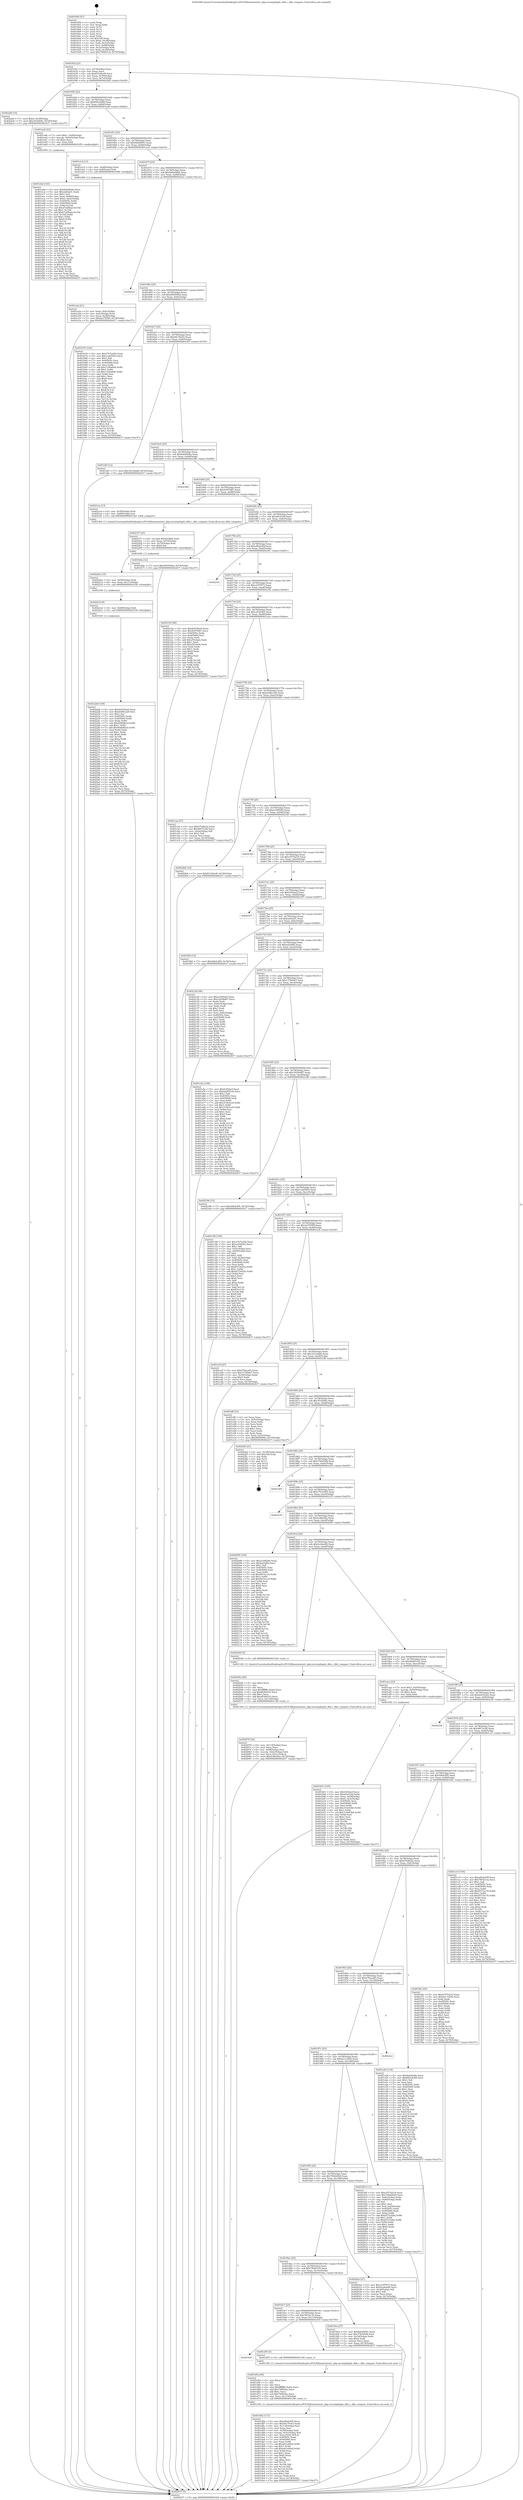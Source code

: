 digraph "0x401600" {
  label = "0x401600 (/mnt/c/Users/mathe/Desktop/tcc/POCII/binaries/extr_php-srcextpdopdo_dbh.c_dbh_compare_Final-ollvm.out::main(0))"
  labelloc = "t"
  node[shape=record]

  Entry [label="",width=0.3,height=0.3,shape=circle,fillcolor=black,style=filled]
  "0x40162f" [label="{
     0x40162f [23]\l
     | [instrs]\l
     &nbsp;&nbsp;0x40162f \<+3\>: mov -0x74(%rbp),%eax\l
     &nbsp;&nbsp;0x401632 \<+2\>: mov %eax,%ecx\l
     &nbsp;&nbsp;0x401634 \<+6\>: sub $0x83106cd9,%ecx\l
     &nbsp;&nbsp;0x40163a \<+3\>: mov %eax,-0x78(%rbp)\l
     &nbsp;&nbsp;0x40163d \<+3\>: mov %ecx,-0x7c(%rbp)\l
     &nbsp;&nbsp;0x401640 \<+6\>: je 00000000004022df \<main+0xcdf\>\l
  }"]
  "0x4022df" [label="{
     0x4022df [19]\l
     | [instrs]\l
     &nbsp;&nbsp;0x4022df \<+7\>: movl $0x0,-0x38(%rbp)\l
     &nbsp;&nbsp;0x4022e6 \<+7\>: movl $0x35cf269a,-0x74(%rbp)\l
     &nbsp;&nbsp;0x4022ed \<+5\>: jmp 0000000000402437 \<main+0xe37\>\l
  }"]
  "0x401646" [label="{
     0x401646 [22]\l
     | [instrs]\l
     &nbsp;&nbsp;0x401646 \<+5\>: jmp 000000000040164b \<main+0x4b\>\l
     &nbsp;&nbsp;0x40164b \<+3\>: mov -0x78(%rbp),%eax\l
     &nbsp;&nbsp;0x40164e \<+5\>: sub $0x840c4d49,%eax\l
     &nbsp;&nbsp;0x401653 \<+3\>: mov %eax,-0x80(%rbp)\l
     &nbsp;&nbsp;0x401656 \<+6\>: je 0000000000401ea6 \<main+0x8a6\>\l
  }"]
  Exit [label="",width=0.3,height=0.3,shape=circle,fillcolor=black,style=filled,peripheries=2]
  "0x401ea6" [label="{
     0x401ea6 [23]\l
     | [instrs]\l
     &nbsp;&nbsp;0x401ea6 \<+7\>: movl $0x1,-0x60(%rbp)\l
     &nbsp;&nbsp;0x401ead \<+4\>: movslq -0x60(%rbp),%rax\l
     &nbsp;&nbsp;0x401eb1 \<+4\>: shl $0x2,%rax\l
     &nbsp;&nbsp;0x401eb5 \<+3\>: mov %rax,%rdi\l
     &nbsp;&nbsp;0x401eb8 \<+5\>: call 0000000000401050 \<malloc@plt\>\l
     | [calls]\l
     &nbsp;&nbsp;0x401050 \{1\} (unknown)\l
  }"]
  "0x40165c" [label="{
     0x40165c [25]\l
     | [instrs]\l
     &nbsp;&nbsp;0x40165c \<+5\>: jmp 0000000000401661 \<main+0x61\>\l
     &nbsp;&nbsp;0x401661 \<+3\>: mov -0x78(%rbp),%eax\l
     &nbsp;&nbsp;0x401664 \<+5\>: sub $0x84928091,%eax\l
     &nbsp;&nbsp;0x401669 \<+6\>: mov %eax,-0x84(%rbp)\l
     &nbsp;&nbsp;0x40166f \<+6\>: je 0000000000401a1d \<main+0x41d\>\l
  }"]
  "0x402226" [label="{
     0x402226 [144]\l
     | [instrs]\l
     &nbsp;&nbsp;0x402226 \<+5\>: mov $0x4e635ee6,%eax\l
     &nbsp;&nbsp;0x40222b \<+5\>: mov $0xd3d81229,%esi\l
     &nbsp;&nbsp;0x402230 \<+2\>: mov $0x1,%cl\l
     &nbsp;&nbsp;0x402232 \<+7\>: mov 0x40505c,%edx\l
     &nbsp;&nbsp;0x402239 \<+8\>: mov 0x405060,%r8d\l
     &nbsp;&nbsp;0x402241 \<+3\>: mov %edx,%r9d\l
     &nbsp;&nbsp;0x402244 \<+7\>: sub $0x404b8b1d,%r9d\l
     &nbsp;&nbsp;0x40224b \<+4\>: sub $0x1,%r9d\l
     &nbsp;&nbsp;0x40224f \<+7\>: add $0x404b8b1d,%r9d\l
     &nbsp;&nbsp;0x402256 \<+4\>: imul %r9d,%edx\l
     &nbsp;&nbsp;0x40225a \<+3\>: and $0x1,%edx\l
     &nbsp;&nbsp;0x40225d \<+3\>: cmp $0x0,%edx\l
     &nbsp;&nbsp;0x402260 \<+4\>: sete %r10b\l
     &nbsp;&nbsp;0x402264 \<+4\>: cmp $0xa,%r8d\l
     &nbsp;&nbsp;0x402268 \<+4\>: setl %r11b\l
     &nbsp;&nbsp;0x40226c \<+3\>: mov %r10b,%bl\l
     &nbsp;&nbsp;0x40226f \<+3\>: xor $0xff,%bl\l
     &nbsp;&nbsp;0x402272 \<+3\>: mov %r11b,%r14b\l
     &nbsp;&nbsp;0x402275 \<+4\>: xor $0xff,%r14b\l
     &nbsp;&nbsp;0x402279 \<+3\>: xor $0x1,%cl\l
     &nbsp;&nbsp;0x40227c \<+3\>: mov %bl,%r15b\l
     &nbsp;&nbsp;0x40227f \<+4\>: and $0xff,%r15b\l
     &nbsp;&nbsp;0x402283 \<+3\>: and %cl,%r10b\l
     &nbsp;&nbsp;0x402286 \<+3\>: mov %r14b,%r12b\l
     &nbsp;&nbsp;0x402289 \<+4\>: and $0xff,%r12b\l
     &nbsp;&nbsp;0x40228d \<+3\>: and %cl,%r11b\l
     &nbsp;&nbsp;0x402290 \<+3\>: or %r10b,%r15b\l
     &nbsp;&nbsp;0x402293 \<+3\>: or %r11b,%r12b\l
     &nbsp;&nbsp;0x402296 \<+3\>: xor %r12b,%r15b\l
     &nbsp;&nbsp;0x402299 \<+3\>: or %r14b,%bl\l
     &nbsp;&nbsp;0x40229c \<+3\>: xor $0xff,%bl\l
     &nbsp;&nbsp;0x40229f \<+3\>: or $0x1,%cl\l
     &nbsp;&nbsp;0x4022a2 \<+2\>: and %cl,%bl\l
     &nbsp;&nbsp;0x4022a4 \<+3\>: or %bl,%r15b\l
     &nbsp;&nbsp;0x4022a7 \<+4\>: test $0x1,%r15b\l
     &nbsp;&nbsp;0x4022ab \<+3\>: cmovne %esi,%eax\l
     &nbsp;&nbsp;0x4022ae \<+3\>: mov %eax,-0x74(%rbp)\l
     &nbsp;&nbsp;0x4022b1 \<+5\>: jmp 0000000000402437 \<main+0xe37\>\l
  }"]
  "0x401a1d" [label="{
     0x401a1d [13]\l
     | [instrs]\l
     &nbsp;&nbsp;0x401a1d \<+4\>: mov -0x48(%rbp),%rax\l
     &nbsp;&nbsp;0x401a21 \<+4\>: mov 0x8(%rax),%rdi\l
     &nbsp;&nbsp;0x401a25 \<+5\>: call 0000000000401060 \<atoi@plt\>\l
     | [calls]\l
     &nbsp;&nbsp;0x401060 \{1\} (unknown)\l
  }"]
  "0x401675" [label="{
     0x401675 [25]\l
     | [instrs]\l
     &nbsp;&nbsp;0x401675 \<+5\>: jmp 000000000040167a \<main+0x7a\>\l
     &nbsp;&nbsp;0x40167a \<+3\>: mov -0x78(%rbp),%eax\l
     &nbsp;&nbsp;0x40167d \<+5\>: sub $0x8d6a49b8,%eax\l
     &nbsp;&nbsp;0x401682 \<+6\>: mov %eax,-0x88(%rbp)\l
     &nbsp;&nbsp;0x401688 \<+6\>: je 00000000004022ce \<main+0xcce\>\l
  }"]
  "0x40221d" [label="{
     0x40221d [9]\l
     | [instrs]\l
     &nbsp;&nbsp;0x40221d \<+4\>: mov -0x68(%rbp),%rdi\l
     &nbsp;&nbsp;0x402221 \<+5\>: call 0000000000401030 \<free@plt\>\l
     | [calls]\l
     &nbsp;&nbsp;0x401030 \{1\} (unknown)\l
  }"]
  "0x4022ce" [label="{
     0x4022ce\l
  }", style=dashed]
  "0x40168e" [label="{
     0x40168e [25]\l
     | [instrs]\l
     &nbsp;&nbsp;0x40168e \<+5\>: jmp 0000000000401693 \<main+0x93\>\l
     &nbsp;&nbsp;0x401693 \<+3\>: mov -0x78(%rbp),%eax\l
     &nbsp;&nbsp;0x401696 \<+5\>: sub $0x9005094a,%eax\l
     &nbsp;&nbsp;0x40169b \<+6\>: mov %eax,-0x8c(%rbp)\l
     &nbsp;&nbsp;0x4016a1 \<+6\>: je 0000000000401b76 \<main+0x576\>\l
  }"]
  "0x40220e" [label="{
     0x40220e [15]\l
     | [instrs]\l
     &nbsp;&nbsp;0x40220e \<+4\>: mov -0x58(%rbp),%rdi\l
     &nbsp;&nbsp;0x402212 \<+6\>: mov %eax,-0x11c(%rbp)\l
     &nbsp;&nbsp;0x402218 \<+5\>: call 0000000000401030 \<free@plt\>\l
     | [calls]\l
     &nbsp;&nbsp;0x401030 \{1\} (unknown)\l
  }"]
  "0x401b76" [label="{
     0x401b76 [144]\l
     | [instrs]\l
     &nbsp;&nbsp;0x401b76 \<+5\>: mov $0x37b7ed54,%eax\l
     &nbsp;&nbsp;0x401b7b \<+5\>: mov $0x1cab5953,%ecx\l
     &nbsp;&nbsp;0x401b80 \<+2\>: mov $0x1,%dl\l
     &nbsp;&nbsp;0x401b82 \<+7\>: mov 0x40505c,%esi\l
     &nbsp;&nbsp;0x401b89 \<+7\>: mov 0x405060,%edi\l
     &nbsp;&nbsp;0x401b90 \<+3\>: mov %esi,%r8d\l
     &nbsp;&nbsp;0x401b93 \<+7\>: add $0x1104ab06,%r8d\l
     &nbsp;&nbsp;0x401b9a \<+4\>: sub $0x1,%r8d\l
     &nbsp;&nbsp;0x401b9e \<+7\>: sub $0x1104ab06,%r8d\l
     &nbsp;&nbsp;0x401ba5 \<+4\>: imul %r8d,%esi\l
     &nbsp;&nbsp;0x401ba9 \<+3\>: and $0x1,%esi\l
     &nbsp;&nbsp;0x401bac \<+3\>: cmp $0x0,%esi\l
     &nbsp;&nbsp;0x401baf \<+4\>: sete %r9b\l
     &nbsp;&nbsp;0x401bb3 \<+3\>: cmp $0xa,%edi\l
     &nbsp;&nbsp;0x401bb6 \<+4\>: setl %r10b\l
     &nbsp;&nbsp;0x401bba \<+3\>: mov %r9b,%r11b\l
     &nbsp;&nbsp;0x401bbd \<+4\>: xor $0xff,%r11b\l
     &nbsp;&nbsp;0x401bc1 \<+3\>: mov %r10b,%bl\l
     &nbsp;&nbsp;0x401bc4 \<+3\>: xor $0xff,%bl\l
     &nbsp;&nbsp;0x401bc7 \<+3\>: xor $0x1,%dl\l
     &nbsp;&nbsp;0x401bca \<+3\>: mov %r11b,%r14b\l
     &nbsp;&nbsp;0x401bcd \<+4\>: and $0xff,%r14b\l
     &nbsp;&nbsp;0x401bd1 \<+3\>: and %dl,%r9b\l
     &nbsp;&nbsp;0x401bd4 \<+3\>: mov %bl,%r15b\l
     &nbsp;&nbsp;0x401bd7 \<+4\>: and $0xff,%r15b\l
     &nbsp;&nbsp;0x401bdb \<+3\>: and %dl,%r10b\l
     &nbsp;&nbsp;0x401bde \<+3\>: or %r9b,%r14b\l
     &nbsp;&nbsp;0x401be1 \<+3\>: or %r10b,%r15b\l
     &nbsp;&nbsp;0x401be4 \<+3\>: xor %r15b,%r14b\l
     &nbsp;&nbsp;0x401be7 \<+3\>: or %bl,%r11b\l
     &nbsp;&nbsp;0x401bea \<+4\>: xor $0xff,%r11b\l
     &nbsp;&nbsp;0x401bee \<+3\>: or $0x1,%dl\l
     &nbsp;&nbsp;0x401bf1 \<+3\>: and %dl,%r11b\l
     &nbsp;&nbsp;0x401bf4 \<+3\>: or %r11b,%r14b\l
     &nbsp;&nbsp;0x401bf7 \<+4\>: test $0x1,%r14b\l
     &nbsp;&nbsp;0x401bfb \<+3\>: cmovne %ecx,%eax\l
     &nbsp;&nbsp;0x401bfe \<+3\>: mov %eax,-0x74(%rbp)\l
     &nbsp;&nbsp;0x401c01 \<+5\>: jmp 0000000000402437 \<main+0xe37\>\l
  }"]
  "0x4016a7" [label="{
     0x4016a7 [25]\l
     | [instrs]\l
     &nbsp;&nbsp;0x4016a7 \<+5\>: jmp 00000000004016ac \<main+0xac\>\l
     &nbsp;&nbsp;0x4016ac \<+3\>: mov -0x78(%rbp),%eax\l
     &nbsp;&nbsp;0x4016af \<+5\>: sub $0x94c78c63,%eax\l
     &nbsp;&nbsp;0x4016b4 \<+6\>: mov %eax,-0x90(%rbp)\l
     &nbsp;&nbsp;0x4016ba \<+6\>: je 0000000000401df3 \<main+0x7f3\>\l
  }"]
  "0x4021f7" [label="{
     0x4021f7 [23]\l
     | [instrs]\l
     &nbsp;&nbsp;0x4021f7 \<+10\>: movabs $0x4030b6,%rdi\l
     &nbsp;&nbsp;0x402201 \<+3\>: mov %eax,-0x70(%rbp)\l
     &nbsp;&nbsp;0x402204 \<+3\>: mov -0x70(%rbp),%esi\l
     &nbsp;&nbsp;0x402207 \<+2\>: mov $0x0,%al\l
     &nbsp;&nbsp;0x402209 \<+5\>: call 0000000000401040 \<printf@plt\>\l
     | [calls]\l
     &nbsp;&nbsp;0x401040 \{1\} (unknown)\l
  }"]
  "0x401df3" [label="{
     0x401df3 [12]\l
     | [instrs]\l
     &nbsp;&nbsp;0x401df3 \<+7\>: movl $0x3233eddd,-0x74(%rbp)\l
     &nbsp;&nbsp;0x401dfa \<+5\>: jmp 0000000000402437 \<main+0xe37\>\l
  }"]
  "0x4016c0" [label="{
     0x4016c0 [25]\l
     | [instrs]\l
     &nbsp;&nbsp;0x4016c0 \<+5\>: jmp 00000000004016c5 \<main+0xc5\>\l
     &nbsp;&nbsp;0x4016c5 \<+3\>: mov -0x78(%rbp),%eax\l
     &nbsp;&nbsp;0x4016c8 \<+5\>: sub $0x9a929e8a,%eax\l
     &nbsp;&nbsp;0x4016cd \<+6\>: mov %eax,-0x94(%rbp)\l
     &nbsp;&nbsp;0x4016d3 \<+6\>: je 000000000040239b \<main+0xd9b\>\l
  }"]
  "0x402076" [label="{
     0x402076 [32]\l
     | [instrs]\l
     &nbsp;&nbsp;0x402076 \<+6\>: mov -0x118(%rbp),%ecx\l
     &nbsp;&nbsp;0x40207c \<+3\>: imul %eax,%ecx\l
     &nbsp;&nbsp;0x40207f \<+4\>: mov -0x68(%rbp),%rsi\l
     &nbsp;&nbsp;0x402083 \<+4\>: movslq -0x6c(%rbp),%rdi\l
     &nbsp;&nbsp;0x402087 \<+3\>: mov %ecx,(%rsi,%rdi,4)\l
     &nbsp;&nbsp;0x40208a \<+7\>: movl $0x4c86e92a,-0x74(%rbp)\l
     &nbsp;&nbsp;0x402091 \<+5\>: jmp 0000000000402437 \<main+0xe37\>\l
  }"]
  "0x40239b" [label="{
     0x40239b\l
  }", style=dashed]
  "0x4016d9" [label="{
     0x4016d9 [25]\l
     | [instrs]\l
     &nbsp;&nbsp;0x4016d9 \<+5\>: jmp 00000000004016de \<main+0xde\>\l
     &nbsp;&nbsp;0x4016de \<+3\>: mov -0x78(%rbp),%eax\l
     &nbsp;&nbsp;0x4016e1 \<+5\>: sub $0x9c879df1,%eax\l
     &nbsp;&nbsp;0x4016e6 \<+6\>: mov %eax,-0x98(%rbp)\l
     &nbsp;&nbsp;0x4016ec \<+6\>: je 00000000004021ea \<main+0xbea\>\l
  }"]
  "0x40204e" [label="{
     0x40204e [40]\l
     | [instrs]\l
     &nbsp;&nbsp;0x40204e \<+5\>: mov $0x2,%ecx\l
     &nbsp;&nbsp;0x402053 \<+1\>: cltd\l
     &nbsp;&nbsp;0x402054 \<+2\>: idiv %ecx\l
     &nbsp;&nbsp;0x402056 \<+6\>: imul $0xfffffffe,%edx,%ecx\l
     &nbsp;&nbsp;0x40205c \<+6\>: sub $0xdf394210,%ecx\l
     &nbsp;&nbsp;0x402062 \<+3\>: add $0x1,%ecx\l
     &nbsp;&nbsp;0x402065 \<+6\>: add $0xdf394210,%ecx\l
     &nbsp;&nbsp;0x40206b \<+6\>: mov %ecx,-0x118(%rbp)\l
     &nbsp;&nbsp;0x402071 \<+5\>: call 0000000000401160 \<next_i\>\l
     | [calls]\l
     &nbsp;&nbsp;0x401160 \{1\} (/mnt/c/Users/mathe/Desktop/tcc/POCII/binaries/extr_php-srcextpdopdo_dbh.c_dbh_compare_Final-ollvm.out::next_i)\l
  }"]
  "0x4021ea" [label="{
     0x4021ea [13]\l
     | [instrs]\l
     &nbsp;&nbsp;0x4021ea \<+4\>: mov -0x58(%rbp),%rdi\l
     &nbsp;&nbsp;0x4021ee \<+4\>: mov -0x68(%rbp),%rsi\l
     &nbsp;&nbsp;0x4021f2 \<+5\>: call 00000000004015e0 \<dbh_compare\>\l
     | [calls]\l
     &nbsp;&nbsp;0x4015e0 \{1\} (/mnt/c/Users/mathe/Desktop/tcc/POCII/binaries/extr_php-srcextpdopdo_dbh.c_dbh_compare_Final-ollvm.out::dbh_compare)\l
  }"]
  "0x4016f2" [label="{
     0x4016f2 [25]\l
     | [instrs]\l
     &nbsp;&nbsp;0x4016f2 \<+5\>: jmp 00000000004016f7 \<main+0xf7\>\l
     &nbsp;&nbsp;0x4016f7 \<+3\>: mov -0x78(%rbp),%eax\l
     &nbsp;&nbsp;0x4016fa \<+5\>: sub $0xa810cfaf,%eax\l
     &nbsp;&nbsp;0x4016ff \<+6\>: mov %eax,-0x9c(%rbp)\l
     &nbsp;&nbsp;0x401705 \<+6\>: je 0000000000401b6a \<main+0x56a\>\l
  }"]
  "0x401ebd" [label="{
     0x401ebd [163]\l
     | [instrs]\l
     &nbsp;&nbsp;0x401ebd \<+5\>: mov $0x9a929e8a,%ecx\l
     &nbsp;&nbsp;0x401ec2 \<+5\>: mov $0x2a9e2d1,%edx\l
     &nbsp;&nbsp;0x401ec7 \<+3\>: mov $0x1,%sil\l
     &nbsp;&nbsp;0x401eca \<+4\>: mov %rax,-0x68(%rbp)\l
     &nbsp;&nbsp;0x401ece \<+7\>: movl $0x0,-0x6c(%rbp)\l
     &nbsp;&nbsp;0x401ed5 \<+8\>: mov 0x40505c,%r8d\l
     &nbsp;&nbsp;0x401edd \<+8\>: mov 0x405060,%r9d\l
     &nbsp;&nbsp;0x401ee5 \<+3\>: mov %r8d,%r10d\l
     &nbsp;&nbsp;0x401ee8 \<+7\>: sub $0xb7ebfbad,%r10d\l
     &nbsp;&nbsp;0x401eef \<+4\>: sub $0x1,%r10d\l
     &nbsp;&nbsp;0x401ef3 \<+7\>: add $0xb7ebfbad,%r10d\l
     &nbsp;&nbsp;0x401efa \<+4\>: imul %r10d,%r8d\l
     &nbsp;&nbsp;0x401efe \<+4\>: and $0x1,%r8d\l
     &nbsp;&nbsp;0x401f02 \<+4\>: cmp $0x0,%r8d\l
     &nbsp;&nbsp;0x401f06 \<+4\>: sete %r11b\l
     &nbsp;&nbsp;0x401f0a \<+4\>: cmp $0xa,%r9d\l
     &nbsp;&nbsp;0x401f0e \<+3\>: setl %bl\l
     &nbsp;&nbsp;0x401f11 \<+3\>: mov %r11b,%r14b\l
     &nbsp;&nbsp;0x401f14 \<+4\>: xor $0xff,%r14b\l
     &nbsp;&nbsp;0x401f18 \<+3\>: mov %bl,%r15b\l
     &nbsp;&nbsp;0x401f1b \<+4\>: xor $0xff,%r15b\l
     &nbsp;&nbsp;0x401f1f \<+4\>: xor $0x1,%sil\l
     &nbsp;&nbsp;0x401f23 \<+3\>: mov %r14b,%r12b\l
     &nbsp;&nbsp;0x401f26 \<+4\>: and $0xff,%r12b\l
     &nbsp;&nbsp;0x401f2a \<+3\>: and %sil,%r11b\l
     &nbsp;&nbsp;0x401f2d \<+3\>: mov %r15b,%r13b\l
     &nbsp;&nbsp;0x401f30 \<+4\>: and $0xff,%r13b\l
     &nbsp;&nbsp;0x401f34 \<+3\>: and %sil,%bl\l
     &nbsp;&nbsp;0x401f37 \<+3\>: or %r11b,%r12b\l
     &nbsp;&nbsp;0x401f3a \<+3\>: or %bl,%r13b\l
     &nbsp;&nbsp;0x401f3d \<+3\>: xor %r13b,%r12b\l
     &nbsp;&nbsp;0x401f40 \<+3\>: or %r15b,%r14b\l
     &nbsp;&nbsp;0x401f43 \<+4\>: xor $0xff,%r14b\l
     &nbsp;&nbsp;0x401f47 \<+4\>: or $0x1,%sil\l
     &nbsp;&nbsp;0x401f4b \<+3\>: and %sil,%r14b\l
     &nbsp;&nbsp;0x401f4e \<+3\>: or %r14b,%r12b\l
     &nbsp;&nbsp;0x401f51 \<+4\>: test $0x1,%r12b\l
     &nbsp;&nbsp;0x401f55 \<+3\>: cmovne %edx,%ecx\l
     &nbsp;&nbsp;0x401f58 \<+3\>: mov %ecx,-0x74(%rbp)\l
     &nbsp;&nbsp;0x401f5b \<+5\>: jmp 0000000000402437 \<main+0xe37\>\l
  }"]
  "0x401b6a" [label="{
     0x401b6a [12]\l
     | [instrs]\l
     &nbsp;&nbsp;0x401b6a \<+7\>: movl $0x9005094a,-0x74(%rbp)\l
     &nbsp;&nbsp;0x401b71 \<+5\>: jmp 0000000000402437 \<main+0xe37\>\l
  }"]
  "0x40170b" [label="{
     0x40170b [25]\l
     | [instrs]\l
     &nbsp;&nbsp;0x40170b \<+5\>: jmp 0000000000401710 \<main+0x110\>\l
     &nbsp;&nbsp;0x401710 \<+3\>: mov -0x78(%rbp),%eax\l
     &nbsp;&nbsp;0x401713 \<+5\>: sub $0xa9b2e65f,%eax\l
     &nbsp;&nbsp;0x401718 \<+6\>: mov %eax,-0xa0(%rbp)\l
     &nbsp;&nbsp;0x40171e \<+6\>: je 0000000000402341 \<main+0xd41\>\l
  }"]
  "0x401d82" [label="{
     0x401d82 [113]\l
     | [instrs]\l
     &nbsp;&nbsp;0x401d82 \<+5\>: mov $0xa9b2e65f,%ecx\l
     &nbsp;&nbsp;0x401d87 \<+5\>: mov $0x94c78c63,%edx\l
     &nbsp;&nbsp;0x401d8c \<+6\>: mov -0x114(%rbp),%esi\l
     &nbsp;&nbsp;0x401d92 \<+3\>: imul %eax,%esi\l
     &nbsp;&nbsp;0x401d95 \<+4\>: mov -0x58(%rbp),%rdi\l
     &nbsp;&nbsp;0x401d99 \<+4\>: movslq -0x5c(%rbp),%r8\l
     &nbsp;&nbsp;0x401d9d \<+4\>: mov %esi,(%rdi,%r8,4)\l
     &nbsp;&nbsp;0x401da1 \<+7\>: mov 0x40505c,%eax\l
     &nbsp;&nbsp;0x401da8 \<+7\>: mov 0x405060,%esi\l
     &nbsp;&nbsp;0x401daf \<+3\>: mov %eax,%r9d\l
     &nbsp;&nbsp;0x401db2 \<+7\>: sub $0xa61e40ed,%r9d\l
     &nbsp;&nbsp;0x401db9 \<+4\>: sub $0x1,%r9d\l
     &nbsp;&nbsp;0x401dbd \<+7\>: add $0xa61e40ed,%r9d\l
     &nbsp;&nbsp;0x401dc4 \<+4\>: imul %r9d,%eax\l
     &nbsp;&nbsp;0x401dc8 \<+3\>: and $0x1,%eax\l
     &nbsp;&nbsp;0x401dcb \<+3\>: cmp $0x0,%eax\l
     &nbsp;&nbsp;0x401dce \<+4\>: sete %r10b\l
     &nbsp;&nbsp;0x401dd2 \<+3\>: cmp $0xa,%esi\l
     &nbsp;&nbsp;0x401dd5 \<+4\>: setl %r11b\l
     &nbsp;&nbsp;0x401dd9 \<+3\>: mov %r10b,%bl\l
     &nbsp;&nbsp;0x401ddc \<+3\>: and %r11b,%bl\l
     &nbsp;&nbsp;0x401ddf \<+3\>: xor %r11b,%r10b\l
     &nbsp;&nbsp;0x401de2 \<+3\>: or %r10b,%bl\l
     &nbsp;&nbsp;0x401de5 \<+3\>: test $0x1,%bl\l
     &nbsp;&nbsp;0x401de8 \<+3\>: cmovne %edx,%ecx\l
     &nbsp;&nbsp;0x401deb \<+3\>: mov %ecx,-0x74(%rbp)\l
     &nbsp;&nbsp;0x401dee \<+5\>: jmp 0000000000402437 \<main+0xe37\>\l
  }"]
  "0x402341" [label="{
     0x402341\l
  }", style=dashed]
  "0x401724" [label="{
     0x401724 [25]\l
     | [instrs]\l
     &nbsp;&nbsp;0x401724 \<+5\>: jmp 0000000000401729 \<main+0x129\>\l
     &nbsp;&nbsp;0x401729 \<+3\>: mov -0x78(%rbp),%eax\l
     &nbsp;&nbsp;0x40172c \<+5\>: sub $0xc23f7873,%eax\l
     &nbsp;&nbsp;0x401731 \<+6\>: mov %eax,-0xa4(%rbp)\l
     &nbsp;&nbsp;0x401737 \<+6\>: je 0000000000402192 \<main+0xb92\>\l
  }"]
  "0x401d5a" [label="{
     0x401d5a [40]\l
     | [instrs]\l
     &nbsp;&nbsp;0x401d5a \<+5\>: mov $0x2,%ecx\l
     &nbsp;&nbsp;0x401d5f \<+1\>: cltd\l
     &nbsp;&nbsp;0x401d60 \<+2\>: idiv %ecx\l
     &nbsp;&nbsp;0x401d62 \<+6\>: imul $0xfffffffe,%edx,%ecx\l
     &nbsp;&nbsp;0x401d68 \<+6\>: add $0x749fc6ac,%ecx\l
     &nbsp;&nbsp;0x401d6e \<+3\>: add $0x1,%ecx\l
     &nbsp;&nbsp;0x401d71 \<+6\>: sub $0x749fc6ac,%ecx\l
     &nbsp;&nbsp;0x401d77 \<+6\>: mov %ecx,-0x114(%rbp)\l
     &nbsp;&nbsp;0x401d7d \<+5\>: call 0000000000401160 \<next_i\>\l
     | [calls]\l
     &nbsp;&nbsp;0x401160 \{1\} (/mnt/c/Users/mathe/Desktop/tcc/POCII/binaries/extr_php-srcextpdopdo_dbh.c_dbh_compare_Final-ollvm.out::next_i)\l
  }"]
  "0x402192" [label="{
     0x402192 [88]\l
     | [instrs]\l
     &nbsp;&nbsp;0x402192 \<+5\>: mov $0x4e635ee6,%eax\l
     &nbsp;&nbsp;0x402197 \<+5\>: mov $0x9c879df1,%ecx\l
     &nbsp;&nbsp;0x40219c \<+7\>: mov 0x40505c,%edx\l
     &nbsp;&nbsp;0x4021a3 \<+7\>: mov 0x405060,%esi\l
     &nbsp;&nbsp;0x4021aa \<+2\>: mov %edx,%edi\l
     &nbsp;&nbsp;0x4021ac \<+6\>: add $0xe5f1deda,%edi\l
     &nbsp;&nbsp;0x4021b2 \<+3\>: sub $0x1,%edi\l
     &nbsp;&nbsp;0x4021b5 \<+6\>: sub $0xe5f1deda,%edi\l
     &nbsp;&nbsp;0x4021bb \<+3\>: imul %edi,%edx\l
     &nbsp;&nbsp;0x4021be \<+3\>: and $0x1,%edx\l
     &nbsp;&nbsp;0x4021c1 \<+3\>: cmp $0x0,%edx\l
     &nbsp;&nbsp;0x4021c4 \<+4\>: sete %r8b\l
     &nbsp;&nbsp;0x4021c8 \<+3\>: cmp $0xa,%esi\l
     &nbsp;&nbsp;0x4021cb \<+4\>: setl %r9b\l
     &nbsp;&nbsp;0x4021cf \<+3\>: mov %r8b,%r10b\l
     &nbsp;&nbsp;0x4021d2 \<+3\>: and %r9b,%r10b\l
     &nbsp;&nbsp;0x4021d5 \<+3\>: xor %r9b,%r8b\l
     &nbsp;&nbsp;0x4021d8 \<+3\>: or %r8b,%r10b\l
     &nbsp;&nbsp;0x4021db \<+4\>: test $0x1,%r10b\l
     &nbsp;&nbsp;0x4021df \<+3\>: cmovne %ecx,%eax\l
     &nbsp;&nbsp;0x4021e2 \<+3\>: mov %eax,-0x74(%rbp)\l
     &nbsp;&nbsp;0x4021e5 \<+5\>: jmp 0000000000402437 \<main+0xe37\>\l
  }"]
  "0x40173d" [label="{
     0x40173d [25]\l
     | [instrs]\l
     &nbsp;&nbsp;0x40173d \<+5\>: jmp 0000000000401742 \<main+0x142\>\l
     &nbsp;&nbsp;0x401742 \<+3\>: mov -0x78(%rbp),%eax\l
     &nbsp;&nbsp;0x401745 \<+5\>: sub $0xcd1fd3b5,%eax\l
     &nbsp;&nbsp;0x40174a \<+6\>: mov %eax,-0xa8(%rbp)\l
     &nbsp;&nbsp;0x401750 \<+6\>: je 0000000000401caa \<main+0x6aa\>\l
  }"]
  "0x4019e0" [label="{
     0x4019e0\l
  }", style=dashed]
  "0x401caa" [label="{
     0x401caa [27]\l
     | [instrs]\l
     &nbsp;&nbsp;0x401caa \<+5\>: mov $0x670dfe22,%eax\l
     &nbsp;&nbsp;0x401caf \<+5\>: mov $0x4f672c94,%ecx\l
     &nbsp;&nbsp;0x401cb4 \<+3\>: mov -0x2a(%rbp),%dl\l
     &nbsp;&nbsp;0x401cb7 \<+3\>: test $0x1,%dl\l
     &nbsp;&nbsp;0x401cba \<+3\>: cmovne %ecx,%eax\l
     &nbsp;&nbsp;0x401cbd \<+3\>: mov %eax,-0x74(%rbp)\l
     &nbsp;&nbsp;0x401cc0 \<+5\>: jmp 0000000000402437 \<main+0xe37\>\l
  }"]
  "0x401756" [label="{
     0x401756 [25]\l
     | [instrs]\l
     &nbsp;&nbsp;0x401756 \<+5\>: jmp 000000000040175b \<main+0x15b\>\l
     &nbsp;&nbsp;0x40175b \<+3\>: mov -0x78(%rbp),%eax\l
     &nbsp;&nbsp;0x40175e \<+5\>: sub $0xd3d81229,%eax\l
     &nbsp;&nbsp;0x401763 \<+6\>: mov %eax,-0xac(%rbp)\l
     &nbsp;&nbsp;0x401769 \<+6\>: je 00000000004022b6 \<main+0xcb6\>\l
  }"]
  "0x401d55" [label="{
     0x401d55 [5]\l
     | [instrs]\l
     &nbsp;&nbsp;0x401d55 \<+5\>: call 0000000000401160 \<next_i\>\l
     | [calls]\l
     &nbsp;&nbsp;0x401160 \{1\} (/mnt/c/Users/mathe/Desktop/tcc/POCII/binaries/extr_php-srcextpdopdo_dbh.c_dbh_compare_Final-ollvm.out::next_i)\l
  }"]
  "0x4022b6" [label="{
     0x4022b6 [12]\l
     | [instrs]\l
     &nbsp;&nbsp;0x4022b6 \<+7\>: movl $0x83106cd9,-0x74(%rbp)\l
     &nbsp;&nbsp;0x4022bd \<+5\>: jmp 0000000000402437 \<main+0xe37\>\l
  }"]
  "0x40176f" [label="{
     0x40176f [25]\l
     | [instrs]\l
     &nbsp;&nbsp;0x40176f \<+5\>: jmp 0000000000401774 \<main+0x174\>\l
     &nbsp;&nbsp;0x401774 \<+3\>: mov -0x78(%rbp),%eax\l
     &nbsp;&nbsp;0x401777 \<+5\>: sub $0xe109f240,%eax\l
     &nbsp;&nbsp;0x40177c \<+6\>: mov %eax,-0xb0(%rbp)\l
     &nbsp;&nbsp;0x401782 \<+6\>: je 00000000004023d5 \<main+0xdd5\>\l
  }"]
  "0x401b01" [label="{
     0x401b01 [105]\l
     | [instrs]\l
     &nbsp;&nbsp;0x401b01 \<+5\>: mov $0xfc45dacf,%ecx\l
     &nbsp;&nbsp;0x401b06 \<+5\>: mov $0xa810cfaf,%edx\l
     &nbsp;&nbsp;0x401b0b \<+4\>: mov %rax,-0x58(%rbp)\l
     &nbsp;&nbsp;0x401b0f \<+7\>: movl $0x0,-0x5c(%rbp)\l
     &nbsp;&nbsp;0x401b16 \<+7\>: mov 0x40505c,%esi\l
     &nbsp;&nbsp;0x401b1d \<+8\>: mov 0x405060,%r8d\l
     &nbsp;&nbsp;0x401b25 \<+3\>: mov %esi,%r9d\l
     &nbsp;&nbsp;0x401b28 \<+7\>: add $0x314e93b0,%r9d\l
     &nbsp;&nbsp;0x401b2f \<+4\>: sub $0x1,%r9d\l
     &nbsp;&nbsp;0x401b33 \<+7\>: sub $0x314e93b0,%r9d\l
     &nbsp;&nbsp;0x401b3a \<+4\>: imul %r9d,%esi\l
     &nbsp;&nbsp;0x401b3e \<+3\>: and $0x1,%esi\l
     &nbsp;&nbsp;0x401b41 \<+3\>: cmp $0x0,%esi\l
     &nbsp;&nbsp;0x401b44 \<+4\>: sete %r10b\l
     &nbsp;&nbsp;0x401b48 \<+4\>: cmp $0xa,%r8d\l
     &nbsp;&nbsp;0x401b4c \<+4\>: setl %r11b\l
     &nbsp;&nbsp;0x401b50 \<+3\>: mov %r10b,%bl\l
     &nbsp;&nbsp;0x401b53 \<+3\>: and %r11b,%bl\l
     &nbsp;&nbsp;0x401b56 \<+3\>: xor %r11b,%r10b\l
     &nbsp;&nbsp;0x401b59 \<+3\>: or %r10b,%bl\l
     &nbsp;&nbsp;0x401b5c \<+3\>: test $0x1,%bl\l
     &nbsp;&nbsp;0x401b5f \<+3\>: cmovne %edx,%ecx\l
     &nbsp;&nbsp;0x401b62 \<+3\>: mov %ecx,-0x74(%rbp)\l
     &nbsp;&nbsp;0x401b65 \<+5\>: jmp 0000000000402437 \<main+0xe37\>\l
  }"]
  "0x4023d5" [label="{
     0x4023d5\l
  }", style=dashed]
  "0x401788" [label="{
     0x401788 [25]\l
     | [instrs]\l
     &nbsp;&nbsp;0x401788 \<+5\>: jmp 000000000040178d \<main+0x18d\>\l
     &nbsp;&nbsp;0x40178d \<+3\>: mov -0x78(%rbp),%eax\l
     &nbsp;&nbsp;0x401790 \<+5\>: sub $0xe557b218,%eax\l
     &nbsp;&nbsp;0x401795 \<+6\>: mov %eax,-0xb4(%rbp)\l
     &nbsp;&nbsp;0x40179b \<+6\>: je 00000000004023c9 \<main+0xdc9\>\l
  }"]
  "0x401a2a" [label="{
     0x401a2a [21]\l
     | [instrs]\l
     &nbsp;&nbsp;0x401a2a \<+3\>: mov %eax,-0x4c(%rbp)\l
     &nbsp;&nbsp;0x401a2d \<+3\>: mov -0x4c(%rbp),%eax\l
     &nbsp;&nbsp;0x401a30 \<+3\>: mov %eax,-0x30(%rbp)\l
     &nbsp;&nbsp;0x401a33 \<+7\>: movl $0x2a3785f9,-0x74(%rbp)\l
     &nbsp;&nbsp;0x401a3a \<+5\>: jmp 0000000000402437 \<main+0xe37\>\l
  }"]
  "0x4023c9" [label="{
     0x4023c9\l
  }", style=dashed]
  "0x4017a1" [label="{
     0x4017a1 [25]\l
     | [instrs]\l
     &nbsp;&nbsp;0x4017a1 \<+5\>: jmp 00000000004017a6 \<main+0x1a6\>\l
     &nbsp;&nbsp;0x4017a6 \<+3\>: mov -0x78(%rbp),%eax\l
     &nbsp;&nbsp;0x4017a9 \<+5\>: sub $0xfc45dacf,%eax\l
     &nbsp;&nbsp;0x4017ae \<+6\>: mov %eax,-0xb8(%rbp)\l
     &nbsp;&nbsp;0x4017b4 \<+6\>: je 0000000000402307 \<main+0xd07\>\l
  }"]
  "0x401600" [label="{
     0x401600 [47]\l
     | [instrs]\l
     &nbsp;&nbsp;0x401600 \<+1\>: push %rbp\l
     &nbsp;&nbsp;0x401601 \<+3\>: mov %rsp,%rbp\l
     &nbsp;&nbsp;0x401604 \<+2\>: push %r15\l
     &nbsp;&nbsp;0x401606 \<+2\>: push %r14\l
     &nbsp;&nbsp;0x401608 \<+2\>: push %r13\l
     &nbsp;&nbsp;0x40160a \<+2\>: push %r12\l
     &nbsp;&nbsp;0x40160c \<+1\>: push %rbx\l
     &nbsp;&nbsp;0x40160d \<+7\>: sub $0x108,%rsp\l
     &nbsp;&nbsp;0x401614 \<+7\>: movl $0x0,-0x38(%rbp)\l
     &nbsp;&nbsp;0x40161b \<+3\>: mov %edi,-0x3c(%rbp)\l
     &nbsp;&nbsp;0x40161e \<+4\>: mov %rsi,-0x48(%rbp)\l
     &nbsp;&nbsp;0x401622 \<+3\>: mov -0x3c(%rbp),%edi\l
     &nbsp;&nbsp;0x401625 \<+3\>: mov %edi,-0x34(%rbp)\l
     &nbsp;&nbsp;0x401628 \<+7\>: movl $0x798491c8,-0x74(%rbp)\l
  }"]
  "0x402307" [label="{
     0x402307\l
  }", style=dashed]
  "0x4017ba" [label="{
     0x4017ba [25]\l
     | [instrs]\l
     &nbsp;&nbsp;0x4017ba \<+5\>: jmp 00000000004017bf \<main+0x1bf\>\l
     &nbsp;&nbsp;0x4017bf \<+3\>: mov -0x78(%rbp),%eax\l
     &nbsp;&nbsp;0x4017c2 \<+5\>: sub $0x2a9e2d1,%eax\l
     &nbsp;&nbsp;0x4017c7 \<+6\>: mov %eax,-0xbc(%rbp)\l
     &nbsp;&nbsp;0x4017cd \<+6\>: je 0000000000401f60 \<main+0x960\>\l
  }"]
  "0x402437" [label="{
     0x402437 [5]\l
     | [instrs]\l
     &nbsp;&nbsp;0x402437 \<+5\>: jmp 000000000040162f \<main+0x2f\>\l
  }"]
  "0x401f60" [label="{
     0x401f60 [12]\l
     | [instrs]\l
     &nbsp;&nbsp;0x401f60 \<+7\>: movl $0x5db4c8f5,-0x74(%rbp)\l
     &nbsp;&nbsp;0x401f67 \<+5\>: jmp 0000000000402437 \<main+0xe37\>\l
  }"]
  "0x4017d3" [label="{
     0x4017d3 [25]\l
     | [instrs]\l
     &nbsp;&nbsp;0x4017d3 \<+5\>: jmp 00000000004017d8 \<main+0x1d8\>\l
     &nbsp;&nbsp;0x4017d8 \<+3\>: mov -0x78(%rbp),%eax\l
     &nbsp;&nbsp;0x4017db \<+5\>: sub $0xfad3d66,%eax\l
     &nbsp;&nbsp;0x4017e0 \<+6\>: mov %eax,-0xc0(%rbp)\l
     &nbsp;&nbsp;0x4017e6 \<+6\>: je 0000000000402126 \<main+0xb26\>\l
  }"]
  "0x4019c7" [label="{
     0x4019c7 [25]\l
     | [instrs]\l
     &nbsp;&nbsp;0x4019c7 \<+5\>: jmp 00000000004019cc \<main+0x3cc\>\l
     &nbsp;&nbsp;0x4019cc \<+3\>: mov -0x78(%rbp),%eax\l
     &nbsp;&nbsp;0x4019cf \<+5\>: sub $0x7f01b13a,%eax\l
     &nbsp;&nbsp;0x4019d4 \<+6\>: mov %eax,-0x110(%rbp)\l
     &nbsp;&nbsp;0x4019da \<+6\>: je 0000000000401d55 \<main+0x755\>\l
  }"]
  "0x402126" [label="{
     0x402126 [96]\l
     | [instrs]\l
     &nbsp;&nbsp;0x402126 \<+5\>: mov $0xe109f240,%eax\l
     &nbsp;&nbsp;0x40212b \<+5\>: mov $0x16256d67,%ecx\l
     &nbsp;&nbsp;0x402130 \<+2\>: xor %edx,%edx\l
     &nbsp;&nbsp;0x402132 \<+3\>: mov -0x6c(%rbp),%esi\l
     &nbsp;&nbsp;0x402135 \<+2\>: mov %edx,%edi\l
     &nbsp;&nbsp;0x402137 \<+3\>: sub $0x1,%edi\l
     &nbsp;&nbsp;0x40213a \<+2\>: sub %edi,%esi\l
     &nbsp;&nbsp;0x40213c \<+3\>: mov %esi,-0x6c(%rbp)\l
     &nbsp;&nbsp;0x40213f \<+7\>: mov 0x40505c,%esi\l
     &nbsp;&nbsp;0x402146 \<+7\>: mov 0x405060,%edi\l
     &nbsp;&nbsp;0x40214d \<+3\>: sub $0x1,%edx\l
     &nbsp;&nbsp;0x402150 \<+3\>: mov %esi,%r8d\l
     &nbsp;&nbsp;0x402153 \<+3\>: add %edx,%r8d\l
     &nbsp;&nbsp;0x402156 \<+4\>: imul %r8d,%esi\l
     &nbsp;&nbsp;0x40215a \<+3\>: and $0x1,%esi\l
     &nbsp;&nbsp;0x40215d \<+3\>: cmp $0x0,%esi\l
     &nbsp;&nbsp;0x402160 \<+4\>: sete %r9b\l
     &nbsp;&nbsp;0x402164 \<+3\>: cmp $0xa,%edi\l
     &nbsp;&nbsp;0x402167 \<+4\>: setl %r10b\l
     &nbsp;&nbsp;0x40216b \<+3\>: mov %r9b,%r11b\l
     &nbsp;&nbsp;0x40216e \<+3\>: and %r10b,%r11b\l
     &nbsp;&nbsp;0x402171 \<+3\>: xor %r10b,%r9b\l
     &nbsp;&nbsp;0x402174 \<+3\>: or %r9b,%r11b\l
     &nbsp;&nbsp;0x402177 \<+4\>: test $0x1,%r11b\l
     &nbsp;&nbsp;0x40217b \<+3\>: cmovne %ecx,%eax\l
     &nbsp;&nbsp;0x40217e \<+3\>: mov %eax,-0x74(%rbp)\l
     &nbsp;&nbsp;0x402181 \<+5\>: jmp 0000000000402437 \<main+0xe37\>\l
  }"]
  "0x4017ec" [label="{
     0x4017ec [25]\l
     | [instrs]\l
     &nbsp;&nbsp;0x4017ec \<+5\>: jmp 00000000004017f1 \<main+0x1f1\>\l
     &nbsp;&nbsp;0x4017f1 \<+3\>: mov -0x78(%rbp),%eax\l
     &nbsp;&nbsp;0x4017f4 \<+5\>: sub $0x13760de7,%eax\l
     &nbsp;&nbsp;0x4017f9 \<+6\>: mov %eax,-0xc4(%rbp)\l
     &nbsp;&nbsp;0x4017ff \<+6\>: je 0000000000401a5a \<main+0x45a\>\l
  }"]
  "0x4019ea" [label="{
     0x4019ea [27]\l
     | [instrs]\l
     &nbsp;&nbsp;0x4019ea \<+5\>: mov $0x84928091,%eax\l
     &nbsp;&nbsp;0x4019ef \<+5\>: mov $0x378c65d8,%ecx\l
     &nbsp;&nbsp;0x4019f4 \<+3\>: mov -0x34(%rbp),%edx\l
     &nbsp;&nbsp;0x4019f7 \<+3\>: cmp $0x2,%edx\l
     &nbsp;&nbsp;0x4019fa \<+3\>: cmovne %ecx,%eax\l
     &nbsp;&nbsp;0x4019fd \<+3\>: mov %eax,-0x74(%rbp)\l
     &nbsp;&nbsp;0x401a00 \<+5\>: jmp 0000000000402437 \<main+0xe37\>\l
  }"]
  "0x401a5a" [label="{
     0x401a5a [144]\l
     | [instrs]\l
     &nbsp;&nbsp;0x401a5a \<+5\>: mov $0xfc45dacf,%eax\l
     &nbsp;&nbsp;0x401a5f \<+5\>: mov $0x4d265102,%ecx\l
     &nbsp;&nbsp;0x401a64 \<+2\>: mov $0x1,%dl\l
     &nbsp;&nbsp;0x401a66 \<+7\>: mov 0x40505c,%esi\l
     &nbsp;&nbsp;0x401a6d \<+7\>: mov 0x405060,%edi\l
     &nbsp;&nbsp;0x401a74 \<+3\>: mov %esi,%r8d\l
     &nbsp;&nbsp;0x401a77 \<+7\>: add $0x315b3ce9,%r8d\l
     &nbsp;&nbsp;0x401a7e \<+4\>: sub $0x1,%r8d\l
     &nbsp;&nbsp;0x401a82 \<+7\>: sub $0x315b3ce9,%r8d\l
     &nbsp;&nbsp;0x401a89 \<+4\>: imul %r8d,%esi\l
     &nbsp;&nbsp;0x401a8d \<+3\>: and $0x1,%esi\l
     &nbsp;&nbsp;0x401a90 \<+3\>: cmp $0x0,%esi\l
     &nbsp;&nbsp;0x401a93 \<+4\>: sete %r9b\l
     &nbsp;&nbsp;0x401a97 \<+3\>: cmp $0xa,%edi\l
     &nbsp;&nbsp;0x401a9a \<+4\>: setl %r10b\l
     &nbsp;&nbsp;0x401a9e \<+3\>: mov %r9b,%r11b\l
     &nbsp;&nbsp;0x401aa1 \<+4\>: xor $0xff,%r11b\l
     &nbsp;&nbsp;0x401aa5 \<+3\>: mov %r10b,%bl\l
     &nbsp;&nbsp;0x401aa8 \<+3\>: xor $0xff,%bl\l
     &nbsp;&nbsp;0x401aab \<+3\>: xor $0x1,%dl\l
     &nbsp;&nbsp;0x401aae \<+3\>: mov %r11b,%r14b\l
     &nbsp;&nbsp;0x401ab1 \<+4\>: and $0xff,%r14b\l
     &nbsp;&nbsp;0x401ab5 \<+3\>: and %dl,%r9b\l
     &nbsp;&nbsp;0x401ab8 \<+3\>: mov %bl,%r15b\l
     &nbsp;&nbsp;0x401abb \<+4\>: and $0xff,%r15b\l
     &nbsp;&nbsp;0x401abf \<+3\>: and %dl,%r10b\l
     &nbsp;&nbsp;0x401ac2 \<+3\>: or %r9b,%r14b\l
     &nbsp;&nbsp;0x401ac5 \<+3\>: or %r10b,%r15b\l
     &nbsp;&nbsp;0x401ac8 \<+3\>: xor %r15b,%r14b\l
     &nbsp;&nbsp;0x401acb \<+3\>: or %bl,%r11b\l
     &nbsp;&nbsp;0x401ace \<+4\>: xor $0xff,%r11b\l
     &nbsp;&nbsp;0x401ad2 \<+3\>: or $0x1,%dl\l
     &nbsp;&nbsp;0x401ad5 \<+3\>: and %dl,%r11b\l
     &nbsp;&nbsp;0x401ad8 \<+3\>: or %r11b,%r14b\l
     &nbsp;&nbsp;0x401adb \<+4\>: test $0x1,%r14b\l
     &nbsp;&nbsp;0x401adf \<+3\>: cmovne %ecx,%eax\l
     &nbsp;&nbsp;0x401ae2 \<+3\>: mov %eax,-0x74(%rbp)\l
     &nbsp;&nbsp;0x401ae5 \<+5\>: jmp 0000000000402437 \<main+0xe37\>\l
  }"]
  "0x401805" [label="{
     0x401805 [25]\l
     | [instrs]\l
     &nbsp;&nbsp;0x401805 \<+5\>: jmp 000000000040180a \<main+0x20a\>\l
     &nbsp;&nbsp;0x40180a \<+3\>: mov -0x78(%rbp),%eax\l
     &nbsp;&nbsp;0x40180d \<+5\>: sub $0x16256d67,%eax\l
     &nbsp;&nbsp;0x401812 \<+6\>: mov %eax,-0xc8(%rbp)\l
     &nbsp;&nbsp;0x401818 \<+6\>: je 0000000000402186 \<main+0xb86\>\l
  }"]
  "0x4019ae" [label="{
     0x4019ae [25]\l
     | [instrs]\l
     &nbsp;&nbsp;0x4019ae \<+5\>: jmp 00000000004019b3 \<main+0x3b3\>\l
     &nbsp;&nbsp;0x4019b3 \<+3\>: mov -0x78(%rbp),%eax\l
     &nbsp;&nbsp;0x4019b6 \<+5\>: sub $0x798491c8,%eax\l
     &nbsp;&nbsp;0x4019bb \<+6\>: mov %eax,-0x10c(%rbp)\l
     &nbsp;&nbsp;0x4019c1 \<+6\>: je 00000000004019ea \<main+0x3ea\>\l
  }"]
  "0x402186" [label="{
     0x402186 [12]\l
     | [instrs]\l
     &nbsp;&nbsp;0x402186 \<+7\>: movl $0x5db4c8f5,-0x74(%rbp)\l
     &nbsp;&nbsp;0x40218d \<+5\>: jmp 0000000000402437 \<main+0xe37\>\l
  }"]
  "0x40181e" [label="{
     0x40181e [25]\l
     | [instrs]\l
     &nbsp;&nbsp;0x40181e \<+5\>: jmp 0000000000401823 \<main+0x223\>\l
     &nbsp;&nbsp;0x401823 \<+3\>: mov -0x78(%rbp),%eax\l
     &nbsp;&nbsp;0x401826 \<+5\>: sub $0x1cab5953,%eax\l
     &nbsp;&nbsp;0x40182b \<+6\>: mov %eax,-0xcc(%rbp)\l
     &nbsp;&nbsp;0x401831 \<+6\>: je 0000000000401c06 \<main+0x606\>\l
  }"]
  "0x40202e" [label="{
     0x40202e [27]\l
     | [instrs]\l
     &nbsp;&nbsp;0x40202e \<+5\>: mov $0xc23f7873,%eax\l
     &nbsp;&nbsp;0x402033 \<+5\>: mov $0x4ce9ae89,%ecx\l
     &nbsp;&nbsp;0x402038 \<+3\>: mov -0x29(%rbp),%dl\l
     &nbsp;&nbsp;0x40203b \<+3\>: test $0x1,%dl\l
     &nbsp;&nbsp;0x40203e \<+3\>: cmovne %ecx,%eax\l
     &nbsp;&nbsp;0x402041 \<+3\>: mov %eax,-0x74(%rbp)\l
     &nbsp;&nbsp;0x402044 \<+5\>: jmp 0000000000402437 \<main+0xe37\>\l
  }"]
  "0x401c06" [label="{
     0x401c06 [164]\l
     | [instrs]\l
     &nbsp;&nbsp;0x401c06 \<+5\>: mov $0x37b7ed54,%eax\l
     &nbsp;&nbsp;0x401c0b \<+5\>: mov $0xcd1fd3b5,%ecx\l
     &nbsp;&nbsp;0x401c10 \<+2\>: mov $0x1,%dl\l
     &nbsp;&nbsp;0x401c12 \<+3\>: mov -0x5c(%rbp),%esi\l
     &nbsp;&nbsp;0x401c15 \<+3\>: cmp -0x50(%rbp),%esi\l
     &nbsp;&nbsp;0x401c18 \<+4\>: setl %dil\l
     &nbsp;&nbsp;0x401c1c \<+4\>: and $0x1,%dil\l
     &nbsp;&nbsp;0x401c20 \<+4\>: mov %dil,-0x2a(%rbp)\l
     &nbsp;&nbsp;0x401c24 \<+7\>: mov 0x40505c,%esi\l
     &nbsp;&nbsp;0x401c2b \<+8\>: mov 0x405060,%r8d\l
     &nbsp;&nbsp;0x401c33 \<+3\>: mov %esi,%r9d\l
     &nbsp;&nbsp;0x401c36 \<+7\>: sub $0x8372625e,%r9d\l
     &nbsp;&nbsp;0x401c3d \<+4\>: sub $0x1,%r9d\l
     &nbsp;&nbsp;0x401c41 \<+7\>: add $0x8372625e,%r9d\l
     &nbsp;&nbsp;0x401c48 \<+4\>: imul %r9d,%esi\l
     &nbsp;&nbsp;0x401c4c \<+3\>: and $0x1,%esi\l
     &nbsp;&nbsp;0x401c4f \<+3\>: cmp $0x0,%esi\l
     &nbsp;&nbsp;0x401c52 \<+4\>: sete %dil\l
     &nbsp;&nbsp;0x401c56 \<+4\>: cmp $0xa,%r8d\l
     &nbsp;&nbsp;0x401c5a \<+4\>: setl %r10b\l
     &nbsp;&nbsp;0x401c5e \<+3\>: mov %dil,%r11b\l
     &nbsp;&nbsp;0x401c61 \<+4\>: xor $0xff,%r11b\l
     &nbsp;&nbsp;0x401c65 \<+3\>: mov %r10b,%bl\l
     &nbsp;&nbsp;0x401c68 \<+3\>: xor $0xff,%bl\l
     &nbsp;&nbsp;0x401c6b \<+3\>: xor $0x1,%dl\l
     &nbsp;&nbsp;0x401c6e \<+3\>: mov %r11b,%r14b\l
     &nbsp;&nbsp;0x401c71 \<+4\>: and $0xff,%r14b\l
     &nbsp;&nbsp;0x401c75 \<+3\>: and %dl,%dil\l
     &nbsp;&nbsp;0x401c78 \<+3\>: mov %bl,%r15b\l
     &nbsp;&nbsp;0x401c7b \<+4\>: and $0xff,%r15b\l
     &nbsp;&nbsp;0x401c7f \<+3\>: and %dl,%r10b\l
     &nbsp;&nbsp;0x401c82 \<+3\>: or %dil,%r14b\l
     &nbsp;&nbsp;0x401c85 \<+3\>: or %r10b,%r15b\l
     &nbsp;&nbsp;0x401c88 \<+3\>: xor %r15b,%r14b\l
     &nbsp;&nbsp;0x401c8b \<+3\>: or %bl,%r11b\l
     &nbsp;&nbsp;0x401c8e \<+4\>: xor $0xff,%r11b\l
     &nbsp;&nbsp;0x401c92 \<+3\>: or $0x1,%dl\l
     &nbsp;&nbsp;0x401c95 \<+3\>: and %dl,%r11b\l
     &nbsp;&nbsp;0x401c98 \<+3\>: or %r11b,%r14b\l
     &nbsp;&nbsp;0x401c9b \<+4\>: test $0x1,%r14b\l
     &nbsp;&nbsp;0x401c9f \<+3\>: cmovne %ecx,%eax\l
     &nbsp;&nbsp;0x401ca2 \<+3\>: mov %eax,-0x74(%rbp)\l
     &nbsp;&nbsp;0x401ca5 \<+5\>: jmp 0000000000402437 \<main+0xe37\>\l
  }"]
  "0x401837" [label="{
     0x401837 [25]\l
     | [instrs]\l
     &nbsp;&nbsp;0x401837 \<+5\>: jmp 000000000040183c \<main+0x23c\>\l
     &nbsp;&nbsp;0x40183c \<+3\>: mov -0x78(%rbp),%eax\l
     &nbsp;&nbsp;0x40183f \<+5\>: sub $0x2a3785f9,%eax\l
     &nbsp;&nbsp;0x401844 \<+6\>: mov %eax,-0xd0(%rbp)\l
     &nbsp;&nbsp;0x40184a \<+6\>: je 0000000000401a3f \<main+0x43f\>\l
  }"]
  "0x401995" [label="{
     0x401995 [25]\l
     | [instrs]\l
     &nbsp;&nbsp;0x401995 \<+5\>: jmp 000000000040199a \<main+0x39a\>\l
     &nbsp;&nbsp;0x40199a \<+3\>: mov -0x78(%rbp),%eax\l
     &nbsp;&nbsp;0x40199d \<+5\>: sub $0x769d2920,%eax\l
     &nbsp;&nbsp;0x4019a2 \<+6\>: mov %eax,-0x108(%rbp)\l
     &nbsp;&nbsp;0x4019a8 \<+6\>: je 000000000040202e \<main+0xa2e\>\l
  }"]
  "0x401a3f" [label="{
     0x401a3f [27]\l
     | [instrs]\l
     &nbsp;&nbsp;0x401a3f \<+5\>: mov $0x678eca45,%eax\l
     &nbsp;&nbsp;0x401a44 \<+5\>: mov $0x13760de7,%ecx\l
     &nbsp;&nbsp;0x401a49 \<+3\>: mov -0x30(%rbp),%edx\l
     &nbsp;&nbsp;0x401a4c \<+3\>: cmp $0x0,%edx\l
     &nbsp;&nbsp;0x401a4f \<+3\>: cmove %ecx,%eax\l
     &nbsp;&nbsp;0x401a52 \<+3\>: mov %eax,-0x74(%rbp)\l
     &nbsp;&nbsp;0x401a55 \<+5\>: jmp 0000000000402437 \<main+0xe37\>\l
  }"]
  "0x401850" [label="{
     0x401850 [25]\l
     | [instrs]\l
     &nbsp;&nbsp;0x401850 \<+5\>: jmp 0000000000401855 \<main+0x255\>\l
     &nbsp;&nbsp;0x401855 \<+3\>: mov -0x78(%rbp),%eax\l
     &nbsp;&nbsp;0x401858 \<+5\>: sub $0x3233eddd,%eax\l
     &nbsp;&nbsp;0x40185d \<+6\>: mov %eax,-0xd4(%rbp)\l
     &nbsp;&nbsp;0x401863 \<+6\>: je 0000000000401dff \<main+0x7ff\>\l
  }"]
  "0x401fbf" [label="{
     0x401fbf [111]\l
     | [instrs]\l
     &nbsp;&nbsp;0x401fbf \<+5\>: mov $0xe557b218,%eax\l
     &nbsp;&nbsp;0x401fc4 \<+5\>: mov $0x769d2920,%ecx\l
     &nbsp;&nbsp;0x401fc9 \<+3\>: mov -0x6c(%rbp),%edx\l
     &nbsp;&nbsp;0x401fcc \<+3\>: cmp -0x60(%rbp),%edx\l
     &nbsp;&nbsp;0x401fcf \<+4\>: setl %sil\l
     &nbsp;&nbsp;0x401fd3 \<+4\>: and $0x1,%sil\l
     &nbsp;&nbsp;0x401fd7 \<+4\>: mov %sil,-0x29(%rbp)\l
     &nbsp;&nbsp;0x401fdb \<+7\>: mov 0x40505c,%edx\l
     &nbsp;&nbsp;0x401fe2 \<+7\>: mov 0x405060,%edi\l
     &nbsp;&nbsp;0x401fe9 \<+3\>: mov %edx,%r8d\l
     &nbsp;&nbsp;0x401fec \<+7\>: add $0xb57a326a,%r8d\l
     &nbsp;&nbsp;0x401ff3 \<+4\>: sub $0x1,%r8d\l
     &nbsp;&nbsp;0x401ff7 \<+7\>: sub $0xb57a326a,%r8d\l
     &nbsp;&nbsp;0x401ffe \<+4\>: imul %r8d,%edx\l
     &nbsp;&nbsp;0x402002 \<+3\>: and $0x1,%edx\l
     &nbsp;&nbsp;0x402005 \<+3\>: cmp $0x0,%edx\l
     &nbsp;&nbsp;0x402008 \<+4\>: sete %sil\l
     &nbsp;&nbsp;0x40200c \<+3\>: cmp $0xa,%edi\l
     &nbsp;&nbsp;0x40200f \<+4\>: setl %r9b\l
     &nbsp;&nbsp;0x402013 \<+3\>: mov %sil,%r10b\l
     &nbsp;&nbsp;0x402016 \<+3\>: and %r9b,%r10b\l
     &nbsp;&nbsp;0x402019 \<+3\>: xor %r9b,%sil\l
     &nbsp;&nbsp;0x40201c \<+3\>: or %sil,%r10b\l
     &nbsp;&nbsp;0x40201f \<+4\>: test $0x1,%r10b\l
     &nbsp;&nbsp;0x402023 \<+3\>: cmovne %ecx,%eax\l
     &nbsp;&nbsp;0x402026 \<+3\>: mov %eax,-0x74(%rbp)\l
     &nbsp;&nbsp;0x402029 \<+5\>: jmp 0000000000402437 \<main+0xe37\>\l
  }"]
  "0x401dff" [label="{
     0x401dff [33]\l
     | [instrs]\l
     &nbsp;&nbsp;0x401dff \<+2\>: xor %eax,%eax\l
     &nbsp;&nbsp;0x401e01 \<+3\>: mov -0x5c(%rbp),%ecx\l
     &nbsp;&nbsp;0x401e04 \<+2\>: mov %eax,%edx\l
     &nbsp;&nbsp;0x401e06 \<+2\>: sub %ecx,%edx\l
     &nbsp;&nbsp;0x401e08 \<+2\>: mov %eax,%ecx\l
     &nbsp;&nbsp;0x401e0a \<+3\>: sub $0x1,%ecx\l
     &nbsp;&nbsp;0x401e0d \<+2\>: add %ecx,%edx\l
     &nbsp;&nbsp;0x401e0f \<+2\>: sub %edx,%eax\l
     &nbsp;&nbsp;0x401e11 \<+3\>: mov %eax,-0x5c(%rbp)\l
     &nbsp;&nbsp;0x401e14 \<+7\>: movl $0x9005094a,-0x74(%rbp)\l
     &nbsp;&nbsp;0x401e1b \<+5\>: jmp 0000000000402437 \<main+0xe37\>\l
  }"]
  "0x401869" [label="{
     0x401869 [25]\l
     | [instrs]\l
     &nbsp;&nbsp;0x401869 \<+5\>: jmp 000000000040186e \<main+0x26e\>\l
     &nbsp;&nbsp;0x40186e \<+3\>: mov -0x78(%rbp),%eax\l
     &nbsp;&nbsp;0x401871 \<+5\>: sub $0x35cf269a,%eax\l
     &nbsp;&nbsp;0x401876 \<+6\>: mov %eax,-0xd8(%rbp)\l
     &nbsp;&nbsp;0x40187c \<+6\>: je 00000000004022f2 \<main+0xcf2\>\l
  }"]
  "0x40197c" [label="{
     0x40197c [25]\l
     | [instrs]\l
     &nbsp;&nbsp;0x40197c \<+5\>: jmp 0000000000401981 \<main+0x381\>\l
     &nbsp;&nbsp;0x401981 \<+3\>: mov -0x78(%rbp),%eax\l
     &nbsp;&nbsp;0x401984 \<+5\>: sub $0x6a11e056,%eax\l
     &nbsp;&nbsp;0x401989 \<+6\>: mov %eax,-0x104(%rbp)\l
     &nbsp;&nbsp;0x40198f \<+6\>: je 0000000000401fbf \<main+0x9bf\>\l
  }"]
  "0x4022f2" [label="{
     0x4022f2 [21]\l
     | [instrs]\l
     &nbsp;&nbsp;0x4022f2 \<+3\>: mov -0x38(%rbp),%eax\l
     &nbsp;&nbsp;0x4022f5 \<+7\>: add $0x108,%rsp\l
     &nbsp;&nbsp;0x4022fc \<+1\>: pop %rbx\l
     &nbsp;&nbsp;0x4022fd \<+2\>: pop %r12\l
     &nbsp;&nbsp;0x4022ff \<+2\>: pop %r13\l
     &nbsp;&nbsp;0x402301 \<+2\>: pop %r14\l
     &nbsp;&nbsp;0x402303 \<+2\>: pop %r15\l
     &nbsp;&nbsp;0x402305 \<+1\>: pop %rbp\l
     &nbsp;&nbsp;0x402306 \<+1\>: ret\l
  }"]
  "0x401882" [label="{
     0x401882 [25]\l
     | [instrs]\l
     &nbsp;&nbsp;0x401882 \<+5\>: jmp 0000000000401887 \<main+0x287\>\l
     &nbsp;&nbsp;0x401887 \<+3\>: mov -0x78(%rbp),%eax\l
     &nbsp;&nbsp;0x40188a \<+5\>: sub $0x378c65d8,%eax\l
     &nbsp;&nbsp;0x40188f \<+6\>: mov %eax,-0xdc(%rbp)\l
     &nbsp;&nbsp;0x401895 \<+6\>: je 0000000000401a05 \<main+0x405\>\l
  }"]
  "0x4022c2" [label="{
     0x4022c2\l
  }", style=dashed]
  "0x401a05" [label="{
     0x401a05\l
  }", style=dashed]
  "0x40189b" [label="{
     0x40189b [25]\l
     | [instrs]\l
     &nbsp;&nbsp;0x40189b \<+5\>: jmp 00000000004018a0 \<main+0x2a0\>\l
     &nbsp;&nbsp;0x4018a0 \<+3\>: mov -0x78(%rbp),%eax\l
     &nbsp;&nbsp;0x4018a3 \<+5\>: sub $0x37b7ed54,%eax\l
     &nbsp;&nbsp;0x4018a8 \<+6\>: mov %eax,-0xe0(%rbp)\l
     &nbsp;&nbsp;0x4018ae \<+6\>: je 0000000000402335 \<main+0xd35\>\l
  }"]
  "0x401963" [label="{
     0x401963 [25]\l
     | [instrs]\l
     &nbsp;&nbsp;0x401963 \<+5\>: jmp 0000000000401968 \<main+0x368\>\l
     &nbsp;&nbsp;0x401968 \<+3\>: mov -0x78(%rbp),%eax\l
     &nbsp;&nbsp;0x40196b \<+5\>: sub $0x678eca45,%eax\l
     &nbsp;&nbsp;0x401970 \<+6\>: mov %eax,-0x100(%rbp)\l
     &nbsp;&nbsp;0x401976 \<+6\>: je 00000000004022c2 \<main+0xcc2\>\l
  }"]
  "0x402335" [label="{
     0x402335\l
  }", style=dashed]
  "0x4018b4" [label="{
     0x4018b4 [25]\l
     | [instrs]\l
     &nbsp;&nbsp;0x4018b4 \<+5\>: jmp 00000000004018b9 \<main+0x2b9\>\l
     &nbsp;&nbsp;0x4018b9 \<+3\>: mov -0x78(%rbp),%eax\l
     &nbsp;&nbsp;0x4018bc \<+5\>: sub $0x4c86e92a,%eax\l
     &nbsp;&nbsp;0x4018c1 \<+6\>: mov %eax,-0xe4(%rbp)\l
     &nbsp;&nbsp;0x4018c7 \<+6\>: je 0000000000402096 \<main+0xa96\>\l
  }"]
  "0x401e20" [label="{
     0x401e20 [134]\l
     | [instrs]\l
     &nbsp;&nbsp;0x401e20 \<+5\>: mov $0x9a929e8a,%eax\l
     &nbsp;&nbsp;0x401e25 \<+5\>: mov $0x840c4d49,%ecx\l
     &nbsp;&nbsp;0x401e2a \<+2\>: mov $0x1,%dl\l
     &nbsp;&nbsp;0x401e2c \<+2\>: xor %esi,%esi\l
     &nbsp;&nbsp;0x401e2e \<+7\>: mov 0x40505c,%edi\l
     &nbsp;&nbsp;0x401e35 \<+8\>: mov 0x405060,%r8d\l
     &nbsp;&nbsp;0x401e3d \<+3\>: sub $0x1,%esi\l
     &nbsp;&nbsp;0x401e40 \<+3\>: mov %edi,%r9d\l
     &nbsp;&nbsp;0x401e43 \<+3\>: add %esi,%r9d\l
     &nbsp;&nbsp;0x401e46 \<+4\>: imul %r9d,%edi\l
     &nbsp;&nbsp;0x401e4a \<+3\>: and $0x1,%edi\l
     &nbsp;&nbsp;0x401e4d \<+3\>: cmp $0x0,%edi\l
     &nbsp;&nbsp;0x401e50 \<+4\>: sete %r10b\l
     &nbsp;&nbsp;0x401e54 \<+4\>: cmp $0xa,%r8d\l
     &nbsp;&nbsp;0x401e58 \<+4\>: setl %r11b\l
     &nbsp;&nbsp;0x401e5c \<+3\>: mov %r10b,%bl\l
     &nbsp;&nbsp;0x401e5f \<+3\>: xor $0xff,%bl\l
     &nbsp;&nbsp;0x401e62 \<+3\>: mov %r11b,%r14b\l
     &nbsp;&nbsp;0x401e65 \<+4\>: xor $0xff,%r14b\l
     &nbsp;&nbsp;0x401e69 \<+3\>: xor $0x0,%dl\l
     &nbsp;&nbsp;0x401e6c \<+3\>: mov %bl,%r15b\l
     &nbsp;&nbsp;0x401e6f \<+4\>: and $0x0,%r15b\l
     &nbsp;&nbsp;0x401e73 \<+3\>: and %dl,%r10b\l
     &nbsp;&nbsp;0x401e76 \<+3\>: mov %r14b,%r12b\l
     &nbsp;&nbsp;0x401e79 \<+4\>: and $0x0,%r12b\l
     &nbsp;&nbsp;0x401e7d \<+3\>: and %dl,%r11b\l
     &nbsp;&nbsp;0x401e80 \<+3\>: or %r10b,%r15b\l
     &nbsp;&nbsp;0x401e83 \<+3\>: or %r11b,%r12b\l
     &nbsp;&nbsp;0x401e86 \<+3\>: xor %r12b,%r15b\l
     &nbsp;&nbsp;0x401e89 \<+3\>: or %r14b,%bl\l
     &nbsp;&nbsp;0x401e8c \<+3\>: xor $0xff,%bl\l
     &nbsp;&nbsp;0x401e8f \<+3\>: or $0x0,%dl\l
     &nbsp;&nbsp;0x401e92 \<+2\>: and %dl,%bl\l
     &nbsp;&nbsp;0x401e94 \<+3\>: or %bl,%r15b\l
     &nbsp;&nbsp;0x401e97 \<+4\>: test $0x1,%r15b\l
     &nbsp;&nbsp;0x401e9b \<+3\>: cmovne %ecx,%eax\l
     &nbsp;&nbsp;0x401e9e \<+3\>: mov %eax,-0x74(%rbp)\l
     &nbsp;&nbsp;0x401ea1 \<+5\>: jmp 0000000000402437 \<main+0xe37\>\l
  }"]
  "0x402096" [label="{
     0x402096 [144]\l
     | [instrs]\l
     &nbsp;&nbsp;0x402096 \<+5\>: mov $0xe109f240,%eax\l
     &nbsp;&nbsp;0x40209b \<+5\>: mov $0xfad3d66,%ecx\l
     &nbsp;&nbsp;0x4020a0 \<+2\>: mov $0x1,%dl\l
     &nbsp;&nbsp;0x4020a2 \<+7\>: mov 0x40505c,%esi\l
     &nbsp;&nbsp;0x4020a9 \<+7\>: mov 0x405060,%edi\l
     &nbsp;&nbsp;0x4020b0 \<+3\>: mov %esi,%r8d\l
     &nbsp;&nbsp;0x4020b3 \<+7\>: sub $0x9610ccc9,%r8d\l
     &nbsp;&nbsp;0x4020ba \<+4\>: sub $0x1,%r8d\l
     &nbsp;&nbsp;0x4020be \<+7\>: add $0x9610ccc9,%r8d\l
     &nbsp;&nbsp;0x4020c5 \<+4\>: imul %r8d,%esi\l
     &nbsp;&nbsp;0x4020c9 \<+3\>: and $0x1,%esi\l
     &nbsp;&nbsp;0x4020cc \<+3\>: cmp $0x0,%esi\l
     &nbsp;&nbsp;0x4020cf \<+4\>: sete %r9b\l
     &nbsp;&nbsp;0x4020d3 \<+3\>: cmp $0xa,%edi\l
     &nbsp;&nbsp;0x4020d6 \<+4\>: setl %r10b\l
     &nbsp;&nbsp;0x4020da \<+3\>: mov %r9b,%r11b\l
     &nbsp;&nbsp;0x4020dd \<+4\>: xor $0xff,%r11b\l
     &nbsp;&nbsp;0x4020e1 \<+3\>: mov %r10b,%bl\l
     &nbsp;&nbsp;0x4020e4 \<+3\>: xor $0xff,%bl\l
     &nbsp;&nbsp;0x4020e7 \<+3\>: xor $0x1,%dl\l
     &nbsp;&nbsp;0x4020ea \<+3\>: mov %r11b,%r14b\l
     &nbsp;&nbsp;0x4020ed \<+4\>: and $0xff,%r14b\l
     &nbsp;&nbsp;0x4020f1 \<+3\>: and %dl,%r9b\l
     &nbsp;&nbsp;0x4020f4 \<+3\>: mov %bl,%r15b\l
     &nbsp;&nbsp;0x4020f7 \<+4\>: and $0xff,%r15b\l
     &nbsp;&nbsp;0x4020fb \<+3\>: and %dl,%r10b\l
     &nbsp;&nbsp;0x4020fe \<+3\>: or %r9b,%r14b\l
     &nbsp;&nbsp;0x402101 \<+3\>: or %r10b,%r15b\l
     &nbsp;&nbsp;0x402104 \<+3\>: xor %r15b,%r14b\l
     &nbsp;&nbsp;0x402107 \<+3\>: or %bl,%r11b\l
     &nbsp;&nbsp;0x40210a \<+4\>: xor $0xff,%r11b\l
     &nbsp;&nbsp;0x40210e \<+3\>: or $0x1,%dl\l
     &nbsp;&nbsp;0x402111 \<+3\>: and %dl,%r11b\l
     &nbsp;&nbsp;0x402114 \<+3\>: or %r11b,%r14b\l
     &nbsp;&nbsp;0x402117 \<+4\>: test $0x1,%r14b\l
     &nbsp;&nbsp;0x40211b \<+3\>: cmovne %ecx,%eax\l
     &nbsp;&nbsp;0x40211e \<+3\>: mov %eax,-0x74(%rbp)\l
     &nbsp;&nbsp;0x402121 \<+5\>: jmp 0000000000402437 \<main+0xe37\>\l
  }"]
  "0x4018cd" [label="{
     0x4018cd [25]\l
     | [instrs]\l
     &nbsp;&nbsp;0x4018cd \<+5\>: jmp 00000000004018d2 \<main+0x2d2\>\l
     &nbsp;&nbsp;0x4018d2 \<+3\>: mov -0x78(%rbp),%eax\l
     &nbsp;&nbsp;0x4018d5 \<+5\>: sub $0x4ce9ae89,%eax\l
     &nbsp;&nbsp;0x4018da \<+6\>: mov %eax,-0xe8(%rbp)\l
     &nbsp;&nbsp;0x4018e0 \<+6\>: je 0000000000402049 \<main+0xa49\>\l
  }"]
  "0x40194a" [label="{
     0x40194a [25]\l
     | [instrs]\l
     &nbsp;&nbsp;0x40194a \<+5\>: jmp 000000000040194f \<main+0x34f\>\l
     &nbsp;&nbsp;0x40194f \<+3\>: mov -0x78(%rbp),%eax\l
     &nbsp;&nbsp;0x401952 \<+5\>: sub $0x670dfe22,%eax\l
     &nbsp;&nbsp;0x401957 \<+6\>: mov %eax,-0xfc(%rbp)\l
     &nbsp;&nbsp;0x40195d \<+6\>: je 0000000000401e20 \<main+0x820\>\l
  }"]
  "0x402049" [label="{
     0x402049 [5]\l
     | [instrs]\l
     &nbsp;&nbsp;0x402049 \<+5\>: call 0000000000401160 \<next_i\>\l
     | [calls]\l
     &nbsp;&nbsp;0x401160 \{1\} (/mnt/c/Users/mathe/Desktop/tcc/POCII/binaries/extr_php-srcextpdopdo_dbh.c_dbh_compare_Final-ollvm.out::next_i)\l
  }"]
  "0x4018e6" [label="{
     0x4018e6 [25]\l
     | [instrs]\l
     &nbsp;&nbsp;0x4018e6 \<+5\>: jmp 00000000004018eb \<main+0x2eb\>\l
     &nbsp;&nbsp;0x4018eb \<+3\>: mov -0x78(%rbp),%eax\l
     &nbsp;&nbsp;0x4018ee \<+5\>: sub $0x4d265102,%eax\l
     &nbsp;&nbsp;0x4018f3 \<+6\>: mov %eax,-0xec(%rbp)\l
     &nbsp;&nbsp;0x4018f9 \<+6\>: je 0000000000401aea \<main+0x4ea\>\l
  }"]
  "0x401f6c" [label="{
     0x401f6c [83]\l
     | [instrs]\l
     &nbsp;&nbsp;0x401f6c \<+5\>: mov $0xe557b218,%eax\l
     &nbsp;&nbsp;0x401f71 \<+5\>: mov $0x6a11e056,%ecx\l
     &nbsp;&nbsp;0x401f76 \<+2\>: xor %edx,%edx\l
     &nbsp;&nbsp;0x401f78 \<+7\>: mov 0x40505c,%esi\l
     &nbsp;&nbsp;0x401f7f \<+7\>: mov 0x405060,%edi\l
     &nbsp;&nbsp;0x401f86 \<+3\>: sub $0x1,%edx\l
     &nbsp;&nbsp;0x401f89 \<+3\>: mov %esi,%r8d\l
     &nbsp;&nbsp;0x401f8c \<+3\>: add %edx,%r8d\l
     &nbsp;&nbsp;0x401f8f \<+4\>: imul %r8d,%esi\l
     &nbsp;&nbsp;0x401f93 \<+3\>: and $0x1,%esi\l
     &nbsp;&nbsp;0x401f96 \<+3\>: cmp $0x0,%esi\l
     &nbsp;&nbsp;0x401f99 \<+4\>: sete %r9b\l
     &nbsp;&nbsp;0x401f9d \<+3\>: cmp $0xa,%edi\l
     &nbsp;&nbsp;0x401fa0 \<+4\>: setl %r10b\l
     &nbsp;&nbsp;0x401fa4 \<+3\>: mov %r9b,%r11b\l
     &nbsp;&nbsp;0x401fa7 \<+3\>: and %r10b,%r11b\l
     &nbsp;&nbsp;0x401faa \<+3\>: xor %r10b,%r9b\l
     &nbsp;&nbsp;0x401fad \<+3\>: or %r9b,%r11b\l
     &nbsp;&nbsp;0x401fb0 \<+4\>: test $0x1,%r11b\l
     &nbsp;&nbsp;0x401fb4 \<+3\>: cmovne %ecx,%eax\l
     &nbsp;&nbsp;0x401fb7 \<+3\>: mov %eax,-0x74(%rbp)\l
     &nbsp;&nbsp;0x401fba \<+5\>: jmp 0000000000402437 \<main+0xe37\>\l
  }"]
  "0x401aea" [label="{
     0x401aea [23]\l
     | [instrs]\l
     &nbsp;&nbsp;0x401aea \<+7\>: movl $0x1,-0x50(%rbp)\l
     &nbsp;&nbsp;0x401af1 \<+4\>: movslq -0x50(%rbp),%rax\l
     &nbsp;&nbsp;0x401af5 \<+4\>: shl $0x2,%rax\l
     &nbsp;&nbsp;0x401af9 \<+3\>: mov %rax,%rdi\l
     &nbsp;&nbsp;0x401afc \<+5\>: call 0000000000401050 \<malloc@plt\>\l
     | [calls]\l
     &nbsp;&nbsp;0x401050 \{1\} (unknown)\l
  }"]
  "0x4018ff" [label="{
     0x4018ff [25]\l
     | [instrs]\l
     &nbsp;&nbsp;0x4018ff \<+5\>: jmp 0000000000401904 \<main+0x304\>\l
     &nbsp;&nbsp;0x401904 \<+3\>: mov -0x78(%rbp),%eax\l
     &nbsp;&nbsp;0x401907 \<+5\>: sub $0x4e635ee6,%eax\l
     &nbsp;&nbsp;0x40190c \<+6\>: mov %eax,-0xf0(%rbp)\l
     &nbsp;&nbsp;0x401912 \<+6\>: je 00000000004023f4 \<main+0xdf4\>\l
  }"]
  "0x401931" [label="{
     0x401931 [25]\l
     | [instrs]\l
     &nbsp;&nbsp;0x401931 \<+5\>: jmp 0000000000401936 \<main+0x336\>\l
     &nbsp;&nbsp;0x401936 \<+3\>: mov -0x78(%rbp),%eax\l
     &nbsp;&nbsp;0x401939 \<+5\>: sub $0x5db4c8f5,%eax\l
     &nbsp;&nbsp;0x40193e \<+6\>: mov %eax,-0xf8(%rbp)\l
     &nbsp;&nbsp;0x401944 \<+6\>: je 0000000000401f6c \<main+0x96c\>\l
  }"]
  "0x4023f4" [label="{
     0x4023f4\l
  }", style=dashed]
  "0x401918" [label="{
     0x401918 [25]\l
     | [instrs]\l
     &nbsp;&nbsp;0x401918 \<+5\>: jmp 000000000040191d \<main+0x31d\>\l
     &nbsp;&nbsp;0x40191d \<+3\>: mov -0x78(%rbp),%eax\l
     &nbsp;&nbsp;0x401920 \<+5\>: sub $0x4f672c94,%eax\l
     &nbsp;&nbsp;0x401925 \<+6\>: mov %eax,-0xf4(%rbp)\l
     &nbsp;&nbsp;0x40192b \<+6\>: je 0000000000401cc5 \<main+0x6c5\>\l
  }"]
  "0x401cc5" [label="{
     0x401cc5 [144]\l
     | [instrs]\l
     &nbsp;&nbsp;0x401cc5 \<+5\>: mov $0xa9b2e65f,%eax\l
     &nbsp;&nbsp;0x401cca \<+5\>: mov $0x7f01b13a,%ecx\l
     &nbsp;&nbsp;0x401ccf \<+2\>: mov $0x1,%dl\l
     &nbsp;&nbsp;0x401cd1 \<+7\>: mov 0x40505c,%esi\l
     &nbsp;&nbsp;0x401cd8 \<+7\>: mov 0x405060,%edi\l
     &nbsp;&nbsp;0x401cdf \<+3\>: mov %esi,%r8d\l
     &nbsp;&nbsp;0x401ce2 \<+7\>: add $0x8573ec70,%r8d\l
     &nbsp;&nbsp;0x401ce9 \<+4\>: sub $0x1,%r8d\l
     &nbsp;&nbsp;0x401ced \<+7\>: sub $0x8573ec70,%r8d\l
     &nbsp;&nbsp;0x401cf4 \<+4\>: imul %r8d,%esi\l
     &nbsp;&nbsp;0x401cf8 \<+3\>: and $0x1,%esi\l
     &nbsp;&nbsp;0x401cfb \<+3\>: cmp $0x0,%esi\l
     &nbsp;&nbsp;0x401cfe \<+4\>: sete %r9b\l
     &nbsp;&nbsp;0x401d02 \<+3\>: cmp $0xa,%edi\l
     &nbsp;&nbsp;0x401d05 \<+4\>: setl %r10b\l
     &nbsp;&nbsp;0x401d09 \<+3\>: mov %r9b,%r11b\l
     &nbsp;&nbsp;0x401d0c \<+4\>: xor $0xff,%r11b\l
     &nbsp;&nbsp;0x401d10 \<+3\>: mov %r10b,%bl\l
     &nbsp;&nbsp;0x401d13 \<+3\>: xor $0xff,%bl\l
     &nbsp;&nbsp;0x401d16 \<+3\>: xor $0x1,%dl\l
     &nbsp;&nbsp;0x401d19 \<+3\>: mov %r11b,%r14b\l
     &nbsp;&nbsp;0x401d1c \<+4\>: and $0xff,%r14b\l
     &nbsp;&nbsp;0x401d20 \<+3\>: and %dl,%r9b\l
     &nbsp;&nbsp;0x401d23 \<+3\>: mov %bl,%r15b\l
     &nbsp;&nbsp;0x401d26 \<+4\>: and $0xff,%r15b\l
     &nbsp;&nbsp;0x401d2a \<+3\>: and %dl,%r10b\l
     &nbsp;&nbsp;0x401d2d \<+3\>: or %r9b,%r14b\l
     &nbsp;&nbsp;0x401d30 \<+3\>: or %r10b,%r15b\l
     &nbsp;&nbsp;0x401d33 \<+3\>: xor %r15b,%r14b\l
     &nbsp;&nbsp;0x401d36 \<+3\>: or %bl,%r11b\l
     &nbsp;&nbsp;0x401d39 \<+4\>: xor $0xff,%r11b\l
     &nbsp;&nbsp;0x401d3d \<+3\>: or $0x1,%dl\l
     &nbsp;&nbsp;0x401d40 \<+3\>: and %dl,%r11b\l
     &nbsp;&nbsp;0x401d43 \<+3\>: or %r11b,%r14b\l
     &nbsp;&nbsp;0x401d46 \<+4\>: test $0x1,%r14b\l
     &nbsp;&nbsp;0x401d4a \<+3\>: cmovne %ecx,%eax\l
     &nbsp;&nbsp;0x401d4d \<+3\>: mov %eax,-0x74(%rbp)\l
     &nbsp;&nbsp;0x401d50 \<+5\>: jmp 0000000000402437 \<main+0xe37\>\l
  }"]
  Entry -> "0x401600" [label=" 1"]
  "0x40162f" -> "0x4022df" [label=" 1"]
  "0x40162f" -> "0x401646" [label=" 33"]
  "0x4022f2" -> Exit [label=" 1"]
  "0x401646" -> "0x401ea6" [label=" 1"]
  "0x401646" -> "0x40165c" [label=" 32"]
  "0x4022df" -> "0x402437" [label=" 1"]
  "0x40165c" -> "0x401a1d" [label=" 1"]
  "0x40165c" -> "0x401675" [label=" 31"]
  "0x4022b6" -> "0x402437" [label=" 1"]
  "0x401675" -> "0x4022ce" [label=" 0"]
  "0x401675" -> "0x40168e" [label=" 31"]
  "0x402226" -> "0x402437" [label=" 1"]
  "0x40168e" -> "0x401b76" [label=" 2"]
  "0x40168e" -> "0x4016a7" [label=" 29"]
  "0x40221d" -> "0x402226" [label=" 1"]
  "0x4016a7" -> "0x401df3" [label=" 1"]
  "0x4016a7" -> "0x4016c0" [label=" 28"]
  "0x40220e" -> "0x40221d" [label=" 1"]
  "0x4016c0" -> "0x40239b" [label=" 0"]
  "0x4016c0" -> "0x4016d9" [label=" 28"]
  "0x4021f7" -> "0x40220e" [label=" 1"]
  "0x4016d9" -> "0x4021ea" [label=" 1"]
  "0x4016d9" -> "0x4016f2" [label=" 27"]
  "0x4021ea" -> "0x4021f7" [label=" 1"]
  "0x4016f2" -> "0x401b6a" [label=" 1"]
  "0x4016f2" -> "0x40170b" [label=" 26"]
  "0x402192" -> "0x402437" [label=" 1"]
  "0x40170b" -> "0x402341" [label=" 0"]
  "0x40170b" -> "0x401724" [label=" 26"]
  "0x402186" -> "0x402437" [label=" 1"]
  "0x401724" -> "0x402192" [label=" 1"]
  "0x401724" -> "0x40173d" [label=" 25"]
  "0x402126" -> "0x402437" [label=" 1"]
  "0x40173d" -> "0x401caa" [label=" 2"]
  "0x40173d" -> "0x401756" [label=" 23"]
  "0x402096" -> "0x402437" [label=" 1"]
  "0x401756" -> "0x4022b6" [label=" 1"]
  "0x401756" -> "0x40176f" [label=" 22"]
  "0x402076" -> "0x402437" [label=" 1"]
  "0x40176f" -> "0x4023d5" [label=" 0"]
  "0x40176f" -> "0x401788" [label=" 22"]
  "0x402049" -> "0x40204e" [label=" 1"]
  "0x401788" -> "0x4023c9" [label=" 0"]
  "0x401788" -> "0x4017a1" [label=" 22"]
  "0x40202e" -> "0x402437" [label=" 2"]
  "0x4017a1" -> "0x402307" [label=" 0"]
  "0x4017a1" -> "0x4017ba" [label=" 22"]
  "0x401fbf" -> "0x402437" [label=" 2"]
  "0x4017ba" -> "0x401f60" [label=" 1"]
  "0x4017ba" -> "0x4017d3" [label=" 21"]
  "0x401f6c" -> "0x402437" [label=" 2"]
  "0x4017d3" -> "0x402126" [label=" 1"]
  "0x4017d3" -> "0x4017ec" [label=" 20"]
  "0x401f60" -> "0x402437" [label=" 1"]
  "0x4017ec" -> "0x401a5a" [label=" 1"]
  "0x4017ec" -> "0x401805" [label=" 19"]
  "0x401ebd" -> "0x402437" [label=" 1"]
  "0x401805" -> "0x402186" [label=" 1"]
  "0x401805" -> "0x40181e" [label=" 18"]
  "0x401e20" -> "0x402437" [label=" 1"]
  "0x40181e" -> "0x401c06" [label=" 2"]
  "0x40181e" -> "0x401837" [label=" 16"]
  "0x401dff" -> "0x402437" [label=" 1"]
  "0x401837" -> "0x401a3f" [label=" 1"]
  "0x401837" -> "0x401850" [label=" 15"]
  "0x401d82" -> "0x402437" [label=" 1"]
  "0x401850" -> "0x401dff" [label=" 1"]
  "0x401850" -> "0x401869" [label=" 14"]
  "0x401d5a" -> "0x401d82" [label=" 1"]
  "0x401869" -> "0x4022f2" [label=" 1"]
  "0x401869" -> "0x401882" [label=" 13"]
  "0x4019c7" -> "0x4019e0" [label=" 0"]
  "0x401882" -> "0x401a05" [label=" 0"]
  "0x401882" -> "0x40189b" [label=" 13"]
  "0x4019c7" -> "0x401d55" [label=" 1"]
  "0x40189b" -> "0x402335" [label=" 0"]
  "0x40189b" -> "0x4018b4" [label=" 13"]
  "0x401cc5" -> "0x402437" [label=" 1"]
  "0x4018b4" -> "0x402096" [label=" 1"]
  "0x4018b4" -> "0x4018cd" [label=" 12"]
  "0x401caa" -> "0x402437" [label=" 2"]
  "0x4018cd" -> "0x402049" [label=" 1"]
  "0x4018cd" -> "0x4018e6" [label=" 11"]
  "0x401b76" -> "0x402437" [label=" 2"]
  "0x4018e6" -> "0x401aea" [label=" 1"]
  "0x4018e6" -> "0x4018ff" [label=" 10"]
  "0x401b6a" -> "0x402437" [label=" 1"]
  "0x4018ff" -> "0x4023f4" [label=" 0"]
  "0x4018ff" -> "0x401918" [label=" 10"]
  "0x401aea" -> "0x401b01" [label=" 1"]
  "0x401918" -> "0x401cc5" [label=" 1"]
  "0x401918" -> "0x401931" [label=" 9"]
  "0x401b01" -> "0x402437" [label=" 1"]
  "0x401931" -> "0x401f6c" [label=" 2"]
  "0x401931" -> "0x40194a" [label=" 7"]
  "0x401c06" -> "0x402437" [label=" 2"]
  "0x40194a" -> "0x401e20" [label=" 1"]
  "0x40194a" -> "0x401963" [label=" 6"]
  "0x40204e" -> "0x402076" [label=" 1"]
  "0x401963" -> "0x4022c2" [label=" 0"]
  "0x401963" -> "0x40197c" [label=" 6"]
  "0x401d55" -> "0x401d5a" [label=" 1"]
  "0x40197c" -> "0x401fbf" [label=" 2"]
  "0x40197c" -> "0x401995" [label=" 4"]
  "0x401df3" -> "0x402437" [label=" 1"]
  "0x401995" -> "0x40202e" [label=" 2"]
  "0x401995" -> "0x4019ae" [label=" 2"]
  "0x401ea6" -> "0x401ebd" [label=" 1"]
  "0x4019ae" -> "0x4019ea" [label=" 1"]
  "0x4019ae" -> "0x4019c7" [label=" 1"]
  "0x4019ea" -> "0x402437" [label=" 1"]
  "0x401600" -> "0x40162f" [label=" 1"]
  "0x402437" -> "0x40162f" [label=" 33"]
  "0x401a1d" -> "0x401a2a" [label=" 1"]
  "0x401a2a" -> "0x402437" [label=" 1"]
  "0x401a3f" -> "0x402437" [label=" 1"]
  "0x401a5a" -> "0x402437" [label=" 1"]
}
